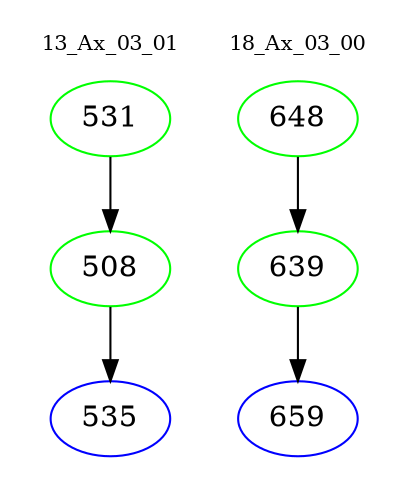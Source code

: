digraph{
subgraph cluster_0 {
color = white
label = "13_Ax_03_01";
fontsize=10;
T0_531 [label="531", color="green"]
T0_531 -> T0_508 [color="black"]
T0_508 [label="508", color="green"]
T0_508 -> T0_535 [color="black"]
T0_535 [label="535", color="blue"]
}
subgraph cluster_1 {
color = white
label = "18_Ax_03_00";
fontsize=10;
T1_648 [label="648", color="green"]
T1_648 -> T1_639 [color="black"]
T1_639 [label="639", color="green"]
T1_639 -> T1_659 [color="black"]
T1_659 [label="659", color="blue"]
}
}
